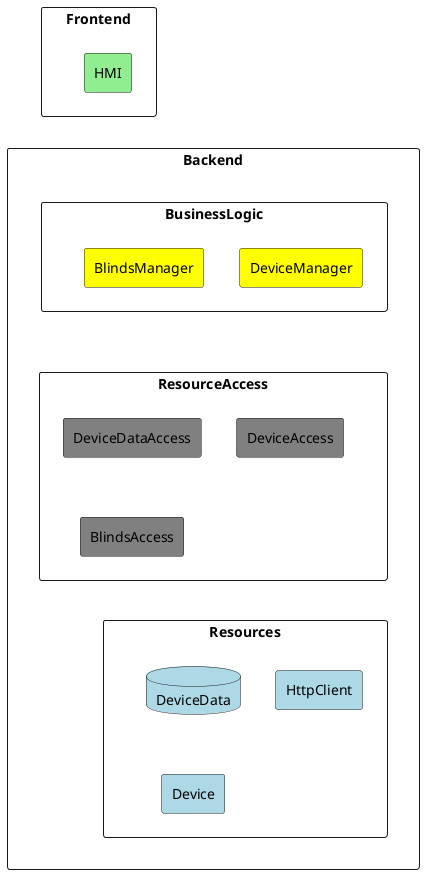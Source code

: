 @startuml Static Architecture

skinparam ComponentStyle rectangle

component Frontend {
    [HMI] #LightGreen
}

rectangle Backend {

    component BusinessLogic {
        [DeviceManager] #Yellow
        [BlindsManager] #Yellow   
    }

    component ResourceAccess {
        [DeviceDataAccess] #Grey
        [DeviceAccess] #Grey
        [BlindsAccess] #Grey
    }

    component Resources {
        database DeviceData #LightBlue
        [HttpClient] #LightBlue
        [Device] #LightBlue
    }
}

Frontend -[hidden]d-> BusinessLogic
BusinessLogic --[hidden]d-> ResourceAccess
ResourceAccess --[hidden]d-> Resources

@enduml